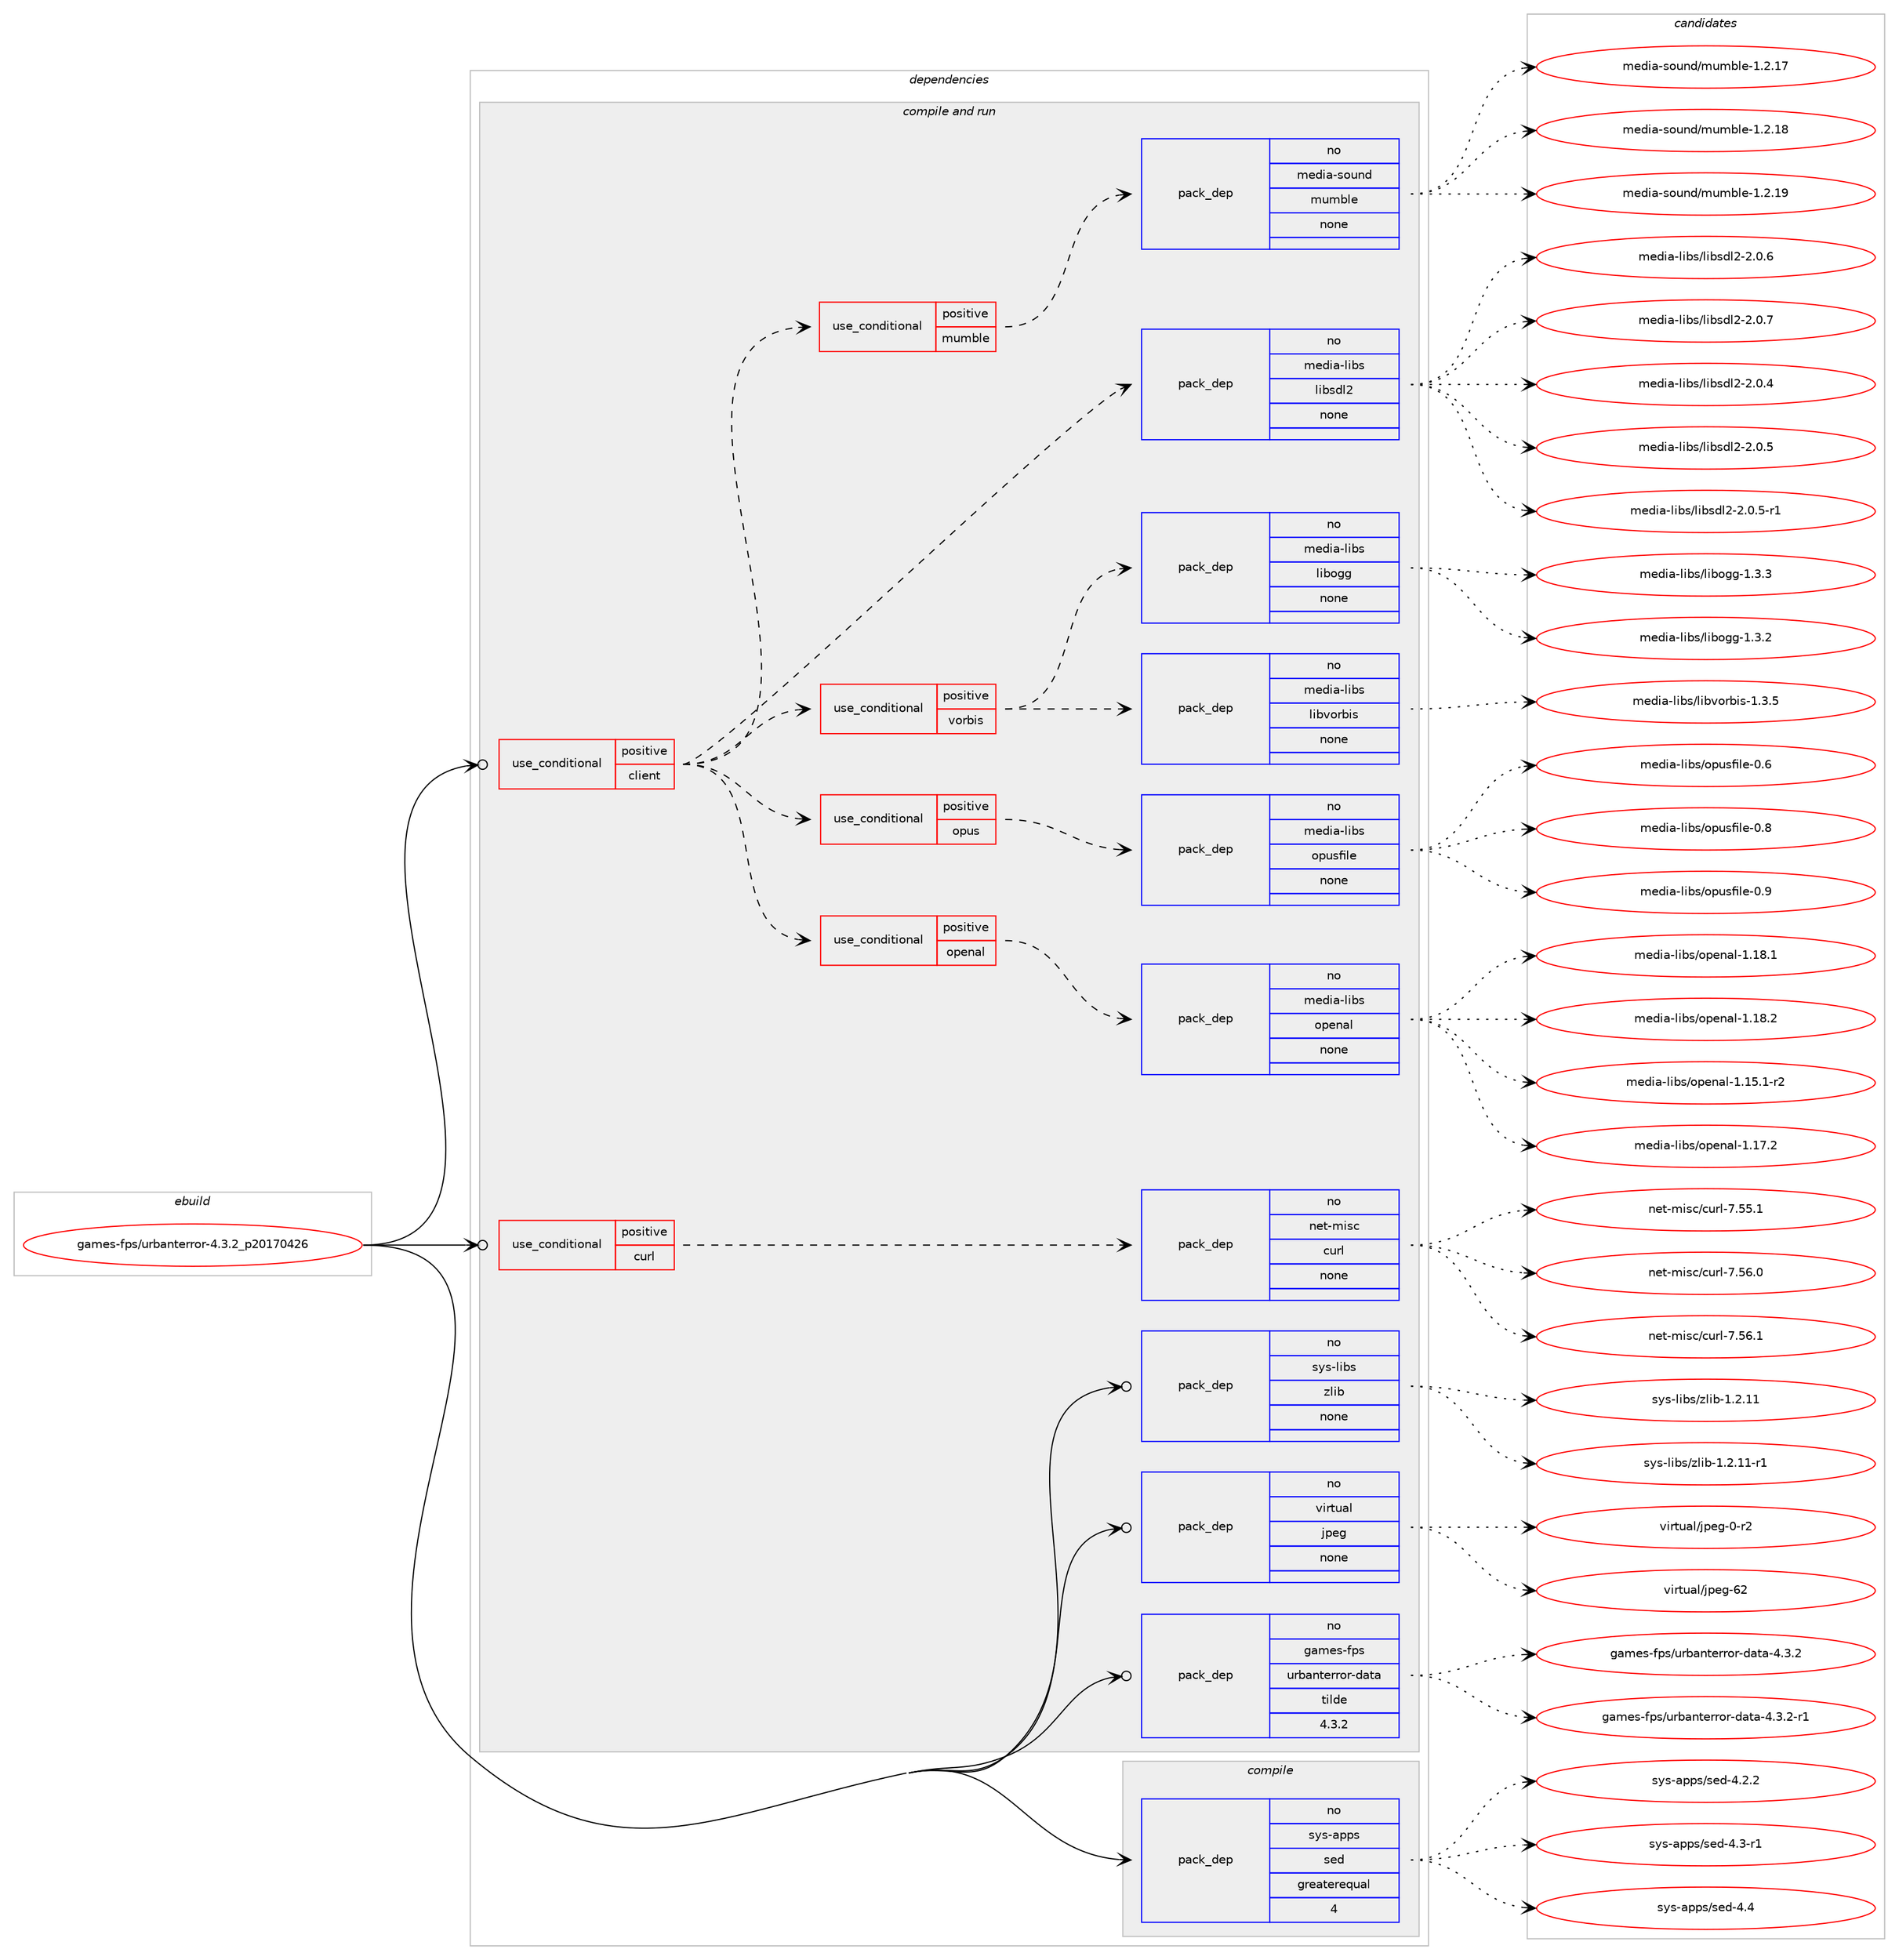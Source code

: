 digraph prolog {

# *************
# Graph options
# *************

newrank=true;
concentrate=true;
compound=true;
graph [rankdir=LR,fontname=Helvetica,fontsize=10,ranksep=1.5];#, ranksep=2.5, nodesep=0.2];
edge  [arrowhead=vee];
node  [fontname=Helvetica,fontsize=10];

# **********
# The ebuild
# **********

subgraph cluster_leftcol {
color=gray;
rank=same;
label=<<i>ebuild</i>>;
id [label="games-fps/urbanterror-4.3.2_p20170426", color=red, width=4, href="../games-fps/urbanterror-4.3.2_p20170426.svg"];
}

# ****************
# The dependencies
# ****************

subgraph cluster_midcol {
color=gray;
label=<<i>dependencies</i>>;
subgraph cluster_compile {
fillcolor="#eeeeee";
style=filled;
label=<<i>compile</i>>;
subgraph pack214352 {
dependency299570 [label=<<TABLE BORDER="0" CELLBORDER="1" CELLSPACING="0" CELLPADDING="4" WIDTH="220"><TR><TD ROWSPAN="6" CELLPADDING="30">pack_dep</TD></TR><TR><TD WIDTH="110">no</TD></TR><TR><TD>sys-apps</TD></TR><TR><TD>sed</TD></TR><TR><TD>greaterequal</TD></TR><TR><TD>4</TD></TR></TABLE>>, shape=none, color=blue];
}
id:e -> dependency299570:w [weight=20,style="solid",arrowhead="vee"];
}
subgraph cluster_compileandrun {
fillcolor="#eeeeee";
style=filled;
label=<<i>compile and run</i>>;
subgraph cond80591 {
dependency299571 [label=<<TABLE BORDER="0" CELLBORDER="1" CELLSPACING="0" CELLPADDING="4"><TR><TD ROWSPAN="3" CELLPADDING="10">use_conditional</TD></TR><TR><TD>positive</TD></TR><TR><TD>client</TD></TR></TABLE>>, shape=none, color=red];
subgraph pack214353 {
dependency299572 [label=<<TABLE BORDER="0" CELLBORDER="1" CELLSPACING="0" CELLPADDING="4" WIDTH="220"><TR><TD ROWSPAN="6" CELLPADDING="30">pack_dep</TD></TR><TR><TD WIDTH="110">no</TD></TR><TR><TD>media-libs</TD></TR><TR><TD>libsdl2</TD></TR><TR><TD>none</TD></TR><TR><TD></TD></TR></TABLE>>, shape=none, color=blue];
}
dependency299571:e -> dependency299572:w [weight=20,style="dashed",arrowhead="vee"];
subgraph cond80592 {
dependency299573 [label=<<TABLE BORDER="0" CELLBORDER="1" CELLSPACING="0" CELLPADDING="4"><TR><TD ROWSPAN="3" CELLPADDING="10">use_conditional</TD></TR><TR><TD>positive</TD></TR><TR><TD>mumble</TD></TR></TABLE>>, shape=none, color=red];
subgraph pack214354 {
dependency299574 [label=<<TABLE BORDER="0" CELLBORDER="1" CELLSPACING="0" CELLPADDING="4" WIDTH="220"><TR><TD ROWSPAN="6" CELLPADDING="30">pack_dep</TD></TR><TR><TD WIDTH="110">no</TD></TR><TR><TD>media-sound</TD></TR><TR><TD>mumble</TD></TR><TR><TD>none</TD></TR><TR><TD></TD></TR></TABLE>>, shape=none, color=blue];
}
dependency299573:e -> dependency299574:w [weight=20,style="dashed",arrowhead="vee"];
}
dependency299571:e -> dependency299573:w [weight=20,style="dashed",arrowhead="vee"];
subgraph cond80593 {
dependency299575 [label=<<TABLE BORDER="0" CELLBORDER="1" CELLSPACING="0" CELLPADDING="4"><TR><TD ROWSPAN="3" CELLPADDING="10">use_conditional</TD></TR><TR><TD>positive</TD></TR><TR><TD>openal</TD></TR></TABLE>>, shape=none, color=red];
subgraph pack214355 {
dependency299576 [label=<<TABLE BORDER="0" CELLBORDER="1" CELLSPACING="0" CELLPADDING="4" WIDTH="220"><TR><TD ROWSPAN="6" CELLPADDING="30">pack_dep</TD></TR><TR><TD WIDTH="110">no</TD></TR><TR><TD>media-libs</TD></TR><TR><TD>openal</TD></TR><TR><TD>none</TD></TR><TR><TD></TD></TR></TABLE>>, shape=none, color=blue];
}
dependency299575:e -> dependency299576:w [weight=20,style="dashed",arrowhead="vee"];
}
dependency299571:e -> dependency299575:w [weight=20,style="dashed",arrowhead="vee"];
subgraph cond80594 {
dependency299577 [label=<<TABLE BORDER="0" CELLBORDER="1" CELLSPACING="0" CELLPADDING="4"><TR><TD ROWSPAN="3" CELLPADDING="10">use_conditional</TD></TR><TR><TD>positive</TD></TR><TR><TD>opus</TD></TR></TABLE>>, shape=none, color=red];
subgraph pack214356 {
dependency299578 [label=<<TABLE BORDER="0" CELLBORDER="1" CELLSPACING="0" CELLPADDING="4" WIDTH="220"><TR><TD ROWSPAN="6" CELLPADDING="30">pack_dep</TD></TR><TR><TD WIDTH="110">no</TD></TR><TR><TD>media-libs</TD></TR><TR><TD>opusfile</TD></TR><TR><TD>none</TD></TR><TR><TD></TD></TR></TABLE>>, shape=none, color=blue];
}
dependency299577:e -> dependency299578:w [weight=20,style="dashed",arrowhead="vee"];
}
dependency299571:e -> dependency299577:w [weight=20,style="dashed",arrowhead="vee"];
subgraph cond80595 {
dependency299579 [label=<<TABLE BORDER="0" CELLBORDER="1" CELLSPACING="0" CELLPADDING="4"><TR><TD ROWSPAN="3" CELLPADDING="10">use_conditional</TD></TR><TR><TD>positive</TD></TR><TR><TD>vorbis</TD></TR></TABLE>>, shape=none, color=red];
subgraph pack214357 {
dependency299580 [label=<<TABLE BORDER="0" CELLBORDER="1" CELLSPACING="0" CELLPADDING="4" WIDTH="220"><TR><TD ROWSPAN="6" CELLPADDING="30">pack_dep</TD></TR><TR><TD WIDTH="110">no</TD></TR><TR><TD>media-libs</TD></TR><TR><TD>libogg</TD></TR><TR><TD>none</TD></TR><TR><TD></TD></TR></TABLE>>, shape=none, color=blue];
}
dependency299579:e -> dependency299580:w [weight=20,style="dashed",arrowhead="vee"];
subgraph pack214358 {
dependency299581 [label=<<TABLE BORDER="0" CELLBORDER="1" CELLSPACING="0" CELLPADDING="4" WIDTH="220"><TR><TD ROWSPAN="6" CELLPADDING="30">pack_dep</TD></TR><TR><TD WIDTH="110">no</TD></TR><TR><TD>media-libs</TD></TR><TR><TD>libvorbis</TD></TR><TR><TD>none</TD></TR><TR><TD></TD></TR></TABLE>>, shape=none, color=blue];
}
dependency299579:e -> dependency299581:w [weight=20,style="dashed",arrowhead="vee"];
}
dependency299571:e -> dependency299579:w [weight=20,style="dashed",arrowhead="vee"];
}
id:e -> dependency299571:w [weight=20,style="solid",arrowhead="odotvee"];
subgraph cond80596 {
dependency299582 [label=<<TABLE BORDER="0" CELLBORDER="1" CELLSPACING="0" CELLPADDING="4"><TR><TD ROWSPAN="3" CELLPADDING="10">use_conditional</TD></TR><TR><TD>positive</TD></TR><TR><TD>curl</TD></TR></TABLE>>, shape=none, color=red];
subgraph pack214359 {
dependency299583 [label=<<TABLE BORDER="0" CELLBORDER="1" CELLSPACING="0" CELLPADDING="4" WIDTH="220"><TR><TD ROWSPAN="6" CELLPADDING="30">pack_dep</TD></TR><TR><TD WIDTH="110">no</TD></TR><TR><TD>net-misc</TD></TR><TR><TD>curl</TD></TR><TR><TD>none</TD></TR><TR><TD></TD></TR></TABLE>>, shape=none, color=blue];
}
dependency299582:e -> dependency299583:w [weight=20,style="dashed",arrowhead="vee"];
}
id:e -> dependency299582:w [weight=20,style="solid",arrowhead="odotvee"];
subgraph pack214360 {
dependency299584 [label=<<TABLE BORDER="0" CELLBORDER="1" CELLSPACING="0" CELLPADDING="4" WIDTH="220"><TR><TD ROWSPAN="6" CELLPADDING="30">pack_dep</TD></TR><TR><TD WIDTH="110">no</TD></TR><TR><TD>games-fps</TD></TR><TR><TD>urbanterror-data</TD></TR><TR><TD>tilde</TD></TR><TR><TD>4.3.2</TD></TR></TABLE>>, shape=none, color=blue];
}
id:e -> dependency299584:w [weight=20,style="solid",arrowhead="odotvee"];
subgraph pack214361 {
dependency299585 [label=<<TABLE BORDER="0" CELLBORDER="1" CELLSPACING="0" CELLPADDING="4" WIDTH="220"><TR><TD ROWSPAN="6" CELLPADDING="30">pack_dep</TD></TR><TR><TD WIDTH="110">no</TD></TR><TR><TD>sys-libs</TD></TR><TR><TD>zlib</TD></TR><TR><TD>none</TD></TR><TR><TD></TD></TR></TABLE>>, shape=none, color=blue];
}
id:e -> dependency299585:w [weight=20,style="solid",arrowhead="odotvee"];
subgraph pack214362 {
dependency299586 [label=<<TABLE BORDER="0" CELLBORDER="1" CELLSPACING="0" CELLPADDING="4" WIDTH="220"><TR><TD ROWSPAN="6" CELLPADDING="30">pack_dep</TD></TR><TR><TD WIDTH="110">no</TD></TR><TR><TD>virtual</TD></TR><TR><TD>jpeg</TD></TR><TR><TD>none</TD></TR><TR><TD></TD></TR></TABLE>>, shape=none, color=blue];
}
id:e -> dependency299586:w [weight=20,style="solid",arrowhead="odotvee"];
}
subgraph cluster_run {
fillcolor="#eeeeee";
style=filled;
label=<<i>run</i>>;
}
}

# **************
# The candidates
# **************

subgraph cluster_choices {
rank=same;
color=gray;
label=<<i>candidates</i>>;

subgraph choice214352 {
color=black;
nodesep=1;
choice115121115459711211211547115101100455246504650 [label="sys-apps/sed-4.2.2", color=red, width=4,href="../sys-apps/sed-4.2.2.svg"];
choice115121115459711211211547115101100455246514511449 [label="sys-apps/sed-4.3-r1", color=red, width=4,href="../sys-apps/sed-4.3-r1.svg"];
choice11512111545971121121154711510110045524652 [label="sys-apps/sed-4.4", color=red, width=4,href="../sys-apps/sed-4.4.svg"];
dependency299570:e -> choice115121115459711211211547115101100455246504650:w [style=dotted,weight="100"];
dependency299570:e -> choice115121115459711211211547115101100455246514511449:w [style=dotted,weight="100"];
dependency299570:e -> choice11512111545971121121154711510110045524652:w [style=dotted,weight="100"];
}
subgraph choice214353 {
color=black;
nodesep=1;
choice109101100105974510810598115471081059811510010850455046484652 [label="media-libs/libsdl2-2.0.4", color=red, width=4,href="../media-libs/libsdl2-2.0.4.svg"];
choice109101100105974510810598115471081059811510010850455046484653 [label="media-libs/libsdl2-2.0.5", color=red, width=4,href="../media-libs/libsdl2-2.0.5.svg"];
choice1091011001059745108105981154710810598115100108504550464846534511449 [label="media-libs/libsdl2-2.0.5-r1", color=red, width=4,href="../media-libs/libsdl2-2.0.5-r1.svg"];
choice109101100105974510810598115471081059811510010850455046484654 [label="media-libs/libsdl2-2.0.6", color=red, width=4,href="../media-libs/libsdl2-2.0.6.svg"];
choice109101100105974510810598115471081059811510010850455046484655 [label="media-libs/libsdl2-2.0.7", color=red, width=4,href="../media-libs/libsdl2-2.0.7.svg"];
dependency299572:e -> choice109101100105974510810598115471081059811510010850455046484652:w [style=dotted,weight="100"];
dependency299572:e -> choice109101100105974510810598115471081059811510010850455046484653:w [style=dotted,weight="100"];
dependency299572:e -> choice1091011001059745108105981154710810598115100108504550464846534511449:w [style=dotted,weight="100"];
dependency299572:e -> choice109101100105974510810598115471081059811510010850455046484654:w [style=dotted,weight="100"];
dependency299572:e -> choice109101100105974510810598115471081059811510010850455046484655:w [style=dotted,weight="100"];
}
subgraph choice214354 {
color=black;
nodesep=1;
choice1091011001059745115111117110100471091171099810810145494650464955 [label="media-sound/mumble-1.2.17", color=red, width=4,href="../media-sound/mumble-1.2.17.svg"];
choice1091011001059745115111117110100471091171099810810145494650464956 [label="media-sound/mumble-1.2.18", color=red, width=4,href="../media-sound/mumble-1.2.18.svg"];
choice1091011001059745115111117110100471091171099810810145494650464957 [label="media-sound/mumble-1.2.19", color=red, width=4,href="../media-sound/mumble-1.2.19.svg"];
dependency299574:e -> choice1091011001059745115111117110100471091171099810810145494650464955:w [style=dotted,weight="100"];
dependency299574:e -> choice1091011001059745115111117110100471091171099810810145494650464956:w [style=dotted,weight="100"];
dependency299574:e -> choice1091011001059745115111117110100471091171099810810145494650464957:w [style=dotted,weight="100"];
}
subgraph choice214355 {
color=black;
nodesep=1;
choice1091011001059745108105981154711111210111097108454946495346494511450 [label="media-libs/openal-1.15.1-r2", color=red, width=4,href="../media-libs/openal-1.15.1-r2.svg"];
choice109101100105974510810598115471111121011109710845494649554650 [label="media-libs/openal-1.17.2", color=red, width=4,href="../media-libs/openal-1.17.2.svg"];
choice109101100105974510810598115471111121011109710845494649564649 [label="media-libs/openal-1.18.1", color=red, width=4,href="../media-libs/openal-1.18.1.svg"];
choice109101100105974510810598115471111121011109710845494649564650 [label="media-libs/openal-1.18.2", color=red, width=4,href="../media-libs/openal-1.18.2.svg"];
dependency299576:e -> choice1091011001059745108105981154711111210111097108454946495346494511450:w [style=dotted,weight="100"];
dependency299576:e -> choice109101100105974510810598115471111121011109710845494649554650:w [style=dotted,weight="100"];
dependency299576:e -> choice109101100105974510810598115471111121011109710845494649564649:w [style=dotted,weight="100"];
dependency299576:e -> choice109101100105974510810598115471111121011109710845494649564650:w [style=dotted,weight="100"];
}
subgraph choice214356 {
color=black;
nodesep=1;
choice1091011001059745108105981154711111211711510210510810145484654 [label="media-libs/opusfile-0.6", color=red, width=4,href="../media-libs/opusfile-0.6.svg"];
choice1091011001059745108105981154711111211711510210510810145484656 [label="media-libs/opusfile-0.8", color=red, width=4,href="../media-libs/opusfile-0.8.svg"];
choice1091011001059745108105981154711111211711510210510810145484657 [label="media-libs/opusfile-0.9", color=red, width=4,href="../media-libs/opusfile-0.9.svg"];
dependency299578:e -> choice1091011001059745108105981154711111211711510210510810145484654:w [style=dotted,weight="100"];
dependency299578:e -> choice1091011001059745108105981154711111211711510210510810145484656:w [style=dotted,weight="100"];
dependency299578:e -> choice1091011001059745108105981154711111211711510210510810145484657:w [style=dotted,weight="100"];
}
subgraph choice214357 {
color=black;
nodesep=1;
choice1091011001059745108105981154710810598111103103454946514650 [label="media-libs/libogg-1.3.2", color=red, width=4,href="../media-libs/libogg-1.3.2.svg"];
choice1091011001059745108105981154710810598111103103454946514651 [label="media-libs/libogg-1.3.3", color=red, width=4,href="../media-libs/libogg-1.3.3.svg"];
dependency299580:e -> choice1091011001059745108105981154710810598111103103454946514650:w [style=dotted,weight="100"];
dependency299580:e -> choice1091011001059745108105981154710810598111103103454946514651:w [style=dotted,weight="100"];
}
subgraph choice214358 {
color=black;
nodesep=1;
choice109101100105974510810598115471081059811811111498105115454946514653 [label="media-libs/libvorbis-1.3.5", color=red, width=4,href="../media-libs/libvorbis-1.3.5.svg"];
dependency299581:e -> choice109101100105974510810598115471081059811811111498105115454946514653:w [style=dotted,weight="100"];
}
subgraph choice214359 {
color=black;
nodesep=1;
choice1101011164510910511599479911711410845554653534649 [label="net-misc/curl-7.55.1", color=red, width=4,href="../net-misc/curl-7.55.1.svg"];
choice1101011164510910511599479911711410845554653544648 [label="net-misc/curl-7.56.0", color=red, width=4,href="../net-misc/curl-7.56.0.svg"];
choice1101011164510910511599479911711410845554653544649 [label="net-misc/curl-7.56.1", color=red, width=4,href="../net-misc/curl-7.56.1.svg"];
dependency299583:e -> choice1101011164510910511599479911711410845554653534649:w [style=dotted,weight="100"];
dependency299583:e -> choice1101011164510910511599479911711410845554653544648:w [style=dotted,weight="100"];
dependency299583:e -> choice1101011164510910511599479911711410845554653544649:w [style=dotted,weight="100"];
}
subgraph choice214360 {
color=black;
nodesep=1;
choice1039710910111545102112115471171149897110116101114114111114451009711697455246514650 [label="games-fps/urbanterror-data-4.3.2", color=red, width=4,href="../games-fps/urbanterror-data-4.3.2.svg"];
choice10397109101115451021121154711711498971101161011141141111144510097116974552465146504511449 [label="games-fps/urbanterror-data-4.3.2-r1", color=red, width=4,href="../games-fps/urbanterror-data-4.3.2-r1.svg"];
dependency299584:e -> choice1039710910111545102112115471171149897110116101114114111114451009711697455246514650:w [style=dotted,weight="100"];
dependency299584:e -> choice10397109101115451021121154711711498971101161011141141111144510097116974552465146504511449:w [style=dotted,weight="100"];
}
subgraph choice214361 {
color=black;
nodesep=1;
choice1151211154510810598115471221081059845494650464949 [label="sys-libs/zlib-1.2.11", color=red, width=4,href="../sys-libs/zlib-1.2.11.svg"];
choice11512111545108105981154712210810598454946504649494511449 [label="sys-libs/zlib-1.2.11-r1", color=red, width=4,href="../sys-libs/zlib-1.2.11-r1.svg"];
dependency299585:e -> choice1151211154510810598115471221081059845494650464949:w [style=dotted,weight="100"];
dependency299585:e -> choice11512111545108105981154712210810598454946504649494511449:w [style=dotted,weight="100"];
}
subgraph choice214362 {
color=black;
nodesep=1;
choice118105114116117971084710611210110345484511450 [label="virtual/jpeg-0-r2", color=red, width=4,href="../virtual/jpeg-0-r2.svg"];
choice1181051141161179710847106112101103455450 [label="virtual/jpeg-62", color=red, width=4,href="../virtual/jpeg-62.svg"];
dependency299586:e -> choice118105114116117971084710611210110345484511450:w [style=dotted,weight="100"];
dependency299586:e -> choice1181051141161179710847106112101103455450:w [style=dotted,weight="100"];
}
}

}
